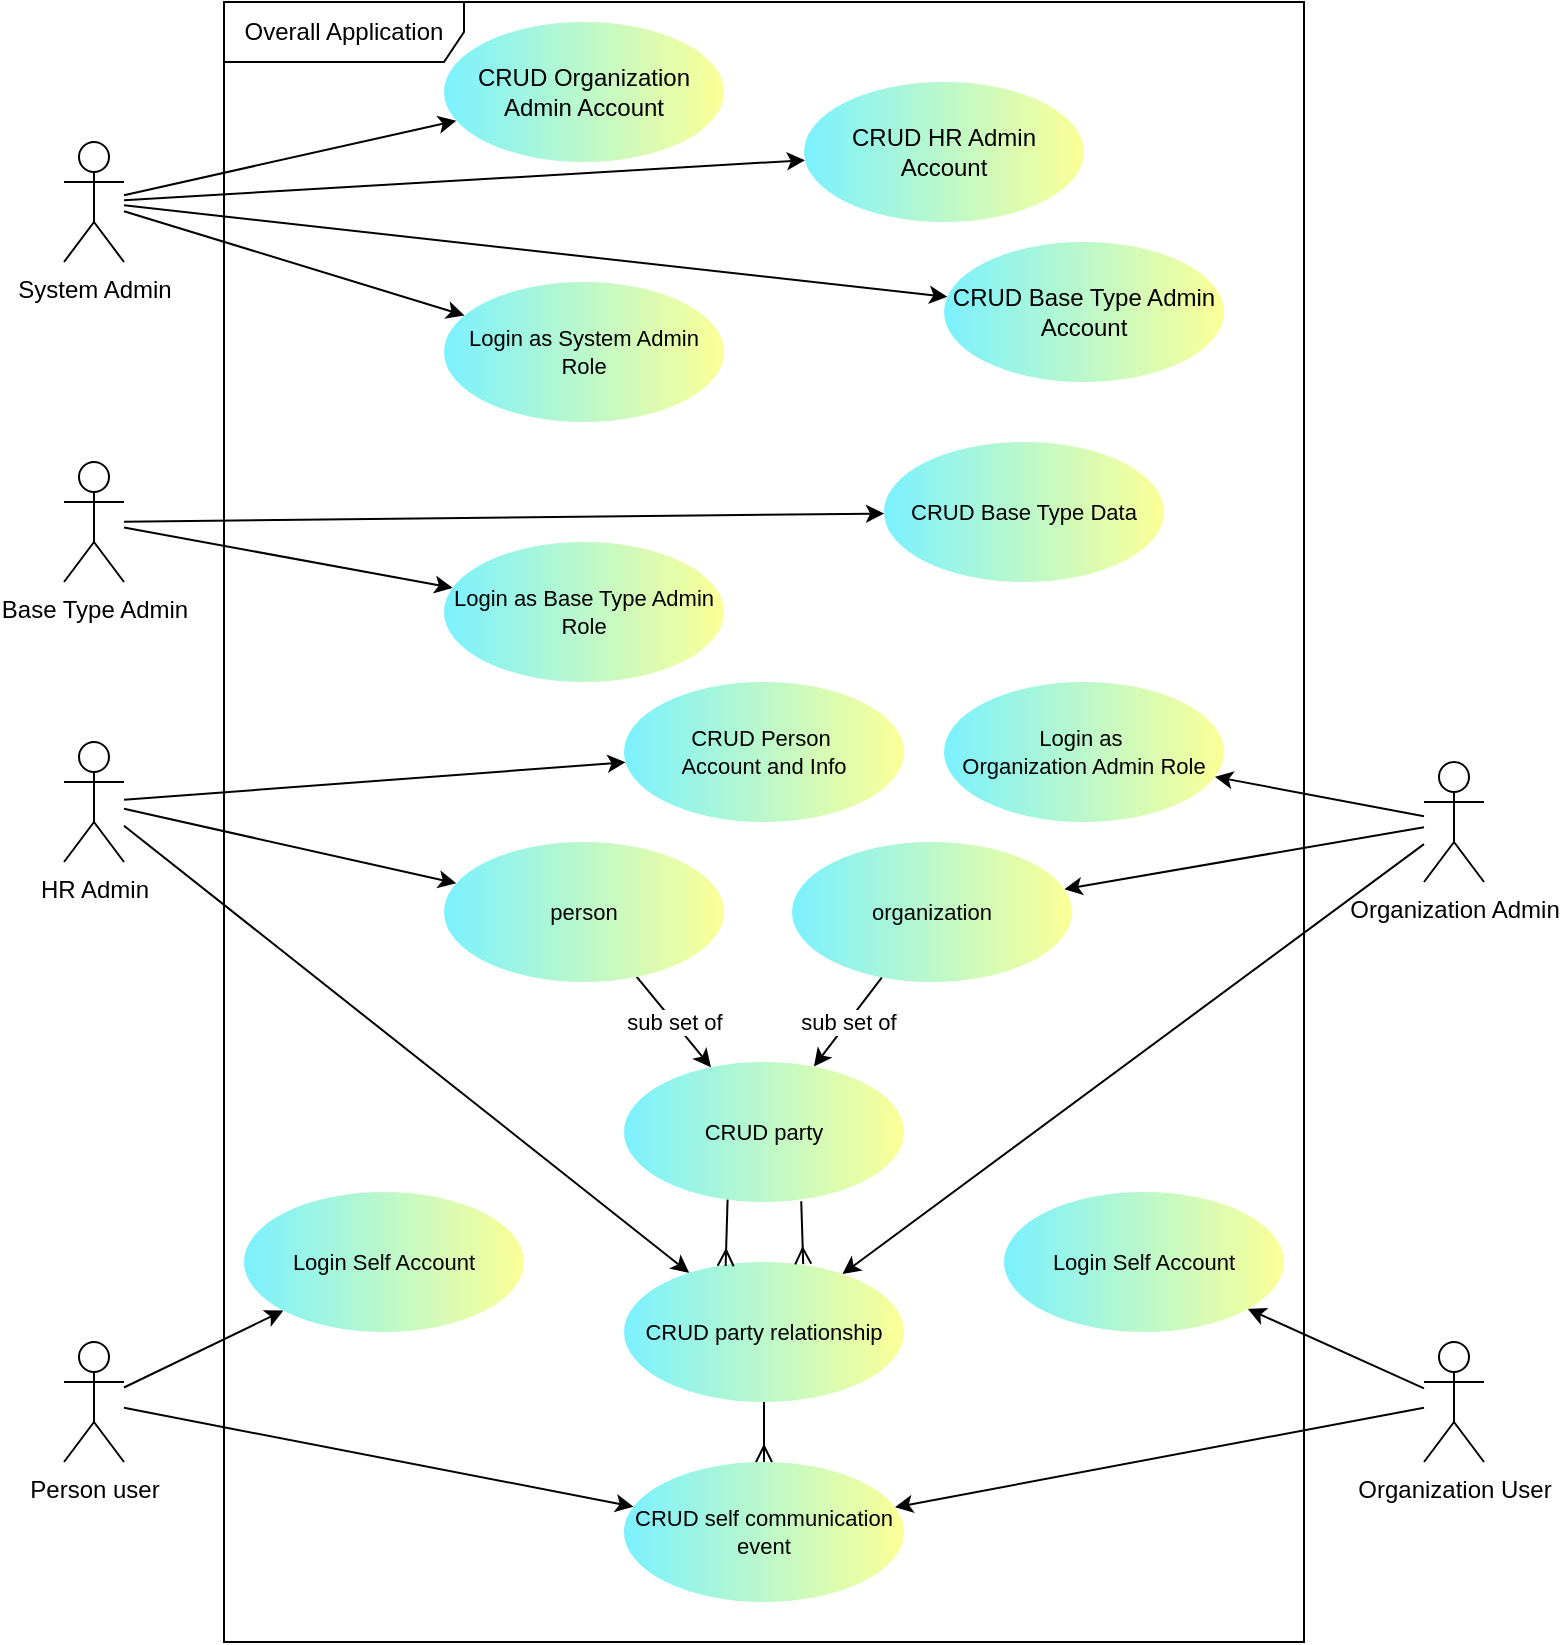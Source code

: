 <mxfile version="28.1.2" pages="2">
  <diagram name="1 overall" id="DF3_1e9tmmYLWRm8exy_">
    <mxGraphModel dx="1042" dy="626" grid="1" gridSize="10" guides="1" tooltips="1" connect="1" arrows="1" fold="1" page="1" pageScale="1" pageWidth="827" pageHeight="1169" math="0" shadow="0">
      <root>
        <mxCell id="0" />
        <mxCell id="1" parent="0" />
        <mxCell id="d8xvdP2riUg8wV2HLTiP-3" value="Overall Application" style="shape=umlFrame;whiteSpace=wrap;html=1;pointerEvents=0;width=120;height=30;labelBackgroundColor=none;" parent="1" vertex="1">
          <mxGeometry x="130" y="20" width="540" height="820" as="geometry" />
        </mxCell>
        <mxCell id="d8xvdP2riUg8wV2HLTiP-12" style="rounded=0;orthogonalLoop=1;jettySize=auto;html=1;labelBackgroundColor=none;fontColor=default;" parent="1" source="d8xvdP2riUg8wV2HLTiP-4" target="d8xvdP2riUg8wV2HLTiP-9" edge="1">
          <mxGeometry relative="1" as="geometry" />
        </mxCell>
        <mxCell id="d8xvdP2riUg8wV2HLTiP-13" style="edgeStyle=none;shape=connector;rounded=0;orthogonalLoop=1;jettySize=auto;html=1;align=center;verticalAlign=middle;fontFamily=Helvetica;fontSize=11;fontColor=default;labelBackgroundColor=none;endArrow=classic;" parent="1" source="d8xvdP2riUg8wV2HLTiP-4" target="d8xvdP2riUg8wV2HLTiP-10" edge="1">
          <mxGeometry relative="1" as="geometry" />
        </mxCell>
        <mxCell id="d8xvdP2riUg8wV2HLTiP-16" style="edgeStyle=none;shape=connector;rounded=0;orthogonalLoop=1;jettySize=auto;html=1;align=center;verticalAlign=middle;fontFamily=Helvetica;fontSize=11;fontColor=default;labelBackgroundColor=none;endArrow=classic;" parent="1" source="d8xvdP2riUg8wV2HLTiP-4" target="d8xvdP2riUg8wV2HLTiP-15" edge="1">
          <mxGeometry relative="1" as="geometry" />
        </mxCell>
        <mxCell id="n1kEqeV-wWVZ8ENbmuxO-5" style="rounded=0;orthogonalLoop=1;jettySize=auto;html=1;" parent="1" source="d8xvdP2riUg8wV2HLTiP-4" target="n1kEqeV-wWVZ8ENbmuxO-4" edge="1">
          <mxGeometry relative="1" as="geometry" />
        </mxCell>
        <mxCell id="d8xvdP2riUg8wV2HLTiP-4" value="System Admin" style="shape=umlActor;verticalLabelPosition=bottom;verticalAlign=top;html=1;labelBackgroundColor=none;" parent="1" vertex="1">
          <mxGeometry x="50" y="90" width="30" height="60" as="geometry" />
        </mxCell>
        <mxCell id="d8xvdP2riUg8wV2HLTiP-19" style="edgeStyle=none;shape=connector;rounded=0;orthogonalLoop=1;jettySize=auto;html=1;align=center;verticalAlign=middle;fontFamily=Helvetica;fontSize=11;fontColor=default;labelBackgroundColor=none;endArrow=classic;" parent="1" source="d8xvdP2riUg8wV2HLTiP-5" target="d8xvdP2riUg8wV2HLTiP-17" edge="1">
          <mxGeometry relative="1" as="geometry" />
        </mxCell>
        <mxCell id="9YG9V2rFRsx-HiHUSZm2-26" style="edgeStyle=none;shape=connector;rounded=0;orthogonalLoop=1;jettySize=auto;html=1;strokeColor=default;align=center;verticalAlign=middle;fontFamily=Helvetica;fontSize=11;fontColor=default;labelBackgroundColor=default;endArrow=classic;" parent="1" source="d8xvdP2riUg8wV2HLTiP-5" target="9YG9V2rFRsx-HiHUSZm2-20" edge="1">
          <mxGeometry relative="1" as="geometry" />
        </mxCell>
        <mxCell id="bd5K3JymiXYeUdqWyUga-2" style="edgeStyle=none;shape=connector;rounded=0;orthogonalLoop=1;jettySize=auto;html=1;strokeColor=default;align=center;verticalAlign=middle;fontFamily=Helvetica;fontSize=11;fontColor=default;labelBackgroundColor=default;endArrow=classic;" parent="1" source="d8xvdP2riUg8wV2HLTiP-5" target="9YG9V2rFRsx-HiHUSZm2-4" edge="1">
          <mxGeometry relative="1" as="geometry" />
        </mxCell>
        <mxCell id="d8xvdP2riUg8wV2HLTiP-5" value="Organization Admin" style="shape=umlActor;verticalLabelPosition=bottom;verticalAlign=top;html=1;labelBackgroundColor=none;" parent="1" vertex="1">
          <mxGeometry x="730" y="400" width="30" height="60" as="geometry" />
        </mxCell>
        <mxCell id="d8xvdP2riUg8wV2HLTiP-21" style="edgeStyle=none;shape=connector;rounded=0;orthogonalLoop=1;jettySize=auto;html=1;align=center;verticalAlign=middle;fontFamily=Helvetica;fontSize=11;fontColor=default;labelBackgroundColor=none;endArrow=classic;" parent="1" source="d8xvdP2riUg8wV2HLTiP-6" target="d8xvdP2riUg8wV2HLTiP-14" edge="1">
          <mxGeometry relative="1" as="geometry" />
        </mxCell>
        <mxCell id="d8xvdP2riUg8wV2HLTiP-22" style="edgeStyle=none;shape=connector;rounded=0;orthogonalLoop=1;jettySize=auto;html=1;align=center;verticalAlign=middle;fontFamily=Helvetica;fontSize=11;fontColor=default;labelBackgroundColor=none;endArrow=classic;" parent="1" source="d8xvdP2riUg8wV2HLTiP-6" target="9YG9V2rFRsx-HiHUSZm2-19" edge="1">
          <mxGeometry relative="1" as="geometry">
            <mxPoint x="192.036" y="436.621" as="targetPoint" />
          </mxGeometry>
        </mxCell>
        <mxCell id="bd5K3JymiXYeUdqWyUga-1" style="rounded=0;orthogonalLoop=1;jettySize=auto;html=1;" parent="1" source="d8xvdP2riUg8wV2HLTiP-6" target="9YG9V2rFRsx-HiHUSZm2-4" edge="1">
          <mxGeometry relative="1" as="geometry" />
        </mxCell>
        <mxCell id="d8xvdP2riUg8wV2HLTiP-6" value="HR Admin" style="shape=umlActor;verticalLabelPosition=bottom;verticalAlign=top;html=1;labelBackgroundColor=none;" parent="1" vertex="1">
          <mxGeometry x="50" y="390" width="30" height="60" as="geometry" />
        </mxCell>
        <mxCell id="VJzT8ahPr1nSc4IZLgQD-3" style="rounded=0;orthogonalLoop=1;jettySize=auto;html=1;" parent="1" source="d8xvdP2riUg8wV2HLTiP-7" target="VJzT8ahPr1nSc4IZLgQD-2" edge="1">
          <mxGeometry relative="1" as="geometry" />
        </mxCell>
        <mxCell id="9YG9V2rFRsx-HiHUSZm2-11" style="edgeStyle=none;shape=connector;rounded=0;orthogonalLoop=1;jettySize=auto;html=1;strokeColor=default;align=center;verticalAlign=middle;fontFamily=Helvetica;fontSize=11;fontColor=default;labelBackgroundColor=default;endArrow=classic;" parent="1" source="d8xvdP2riUg8wV2HLTiP-7" target="9YG9V2rFRsx-HiHUSZm2-9" edge="1">
          <mxGeometry relative="1" as="geometry" />
        </mxCell>
        <mxCell id="d8xvdP2riUg8wV2HLTiP-7" value="Person user" style="shape=umlActor;verticalLabelPosition=bottom;verticalAlign=top;html=1;labelBackgroundColor=none;" parent="1" vertex="1">
          <mxGeometry x="50" y="690" width="30" height="60" as="geometry" />
        </mxCell>
        <mxCell id="VJzT8ahPr1nSc4IZLgQD-4" style="rounded=0;orthogonalLoop=1;jettySize=auto;html=1;" parent="1" source="d8xvdP2riUg8wV2HLTiP-8" target="VJzT8ahPr1nSc4IZLgQD-1" edge="1">
          <mxGeometry relative="1" as="geometry" />
        </mxCell>
        <mxCell id="9YG9V2rFRsx-HiHUSZm2-12" style="edgeStyle=none;shape=connector;rounded=0;orthogonalLoop=1;jettySize=auto;html=1;strokeColor=default;align=center;verticalAlign=middle;fontFamily=Helvetica;fontSize=11;fontColor=default;labelBackgroundColor=default;endArrow=classic;" parent="1" source="d8xvdP2riUg8wV2HLTiP-8" target="9YG9V2rFRsx-HiHUSZm2-9" edge="1">
          <mxGeometry relative="1" as="geometry">
            <mxPoint x="573.451" y="679.781" as="targetPoint" />
          </mxGeometry>
        </mxCell>
        <mxCell id="d8xvdP2riUg8wV2HLTiP-8" value="Organization User" style="shape=umlActor;verticalLabelPosition=bottom;verticalAlign=top;html=1;labelBackgroundColor=none;" parent="1" vertex="1">
          <mxGeometry x="730" y="690" width="30" height="60" as="geometry" />
        </mxCell>
        <mxCell id="d8xvdP2riUg8wV2HLTiP-9" value="CRUD Organization Admin Account" style="ellipse;whiteSpace=wrap;html=1;gradientDirection=east;labelBackgroundColor=none;gradientColor=#FCFF96;fillColor=#7BF1FF;strokeColor=none;" parent="1" vertex="1">
          <mxGeometry x="240" y="30" width="140" height="70" as="geometry" />
        </mxCell>
        <mxCell id="d8xvdP2riUg8wV2HLTiP-10" value="CRUD HR Admin Account" style="ellipse;whiteSpace=wrap;html=1;gradientDirection=east;labelBackgroundColor=none;gradientColor=#FCFF96;fillColor=#7BF1FF;strokeColor=none;" parent="1" vertex="1">
          <mxGeometry x="420" y="60" width="140" height="70" as="geometry" />
        </mxCell>
        <mxCell id="d8xvdP2riUg8wV2HLTiP-14" value="&lt;span&gt;CRUD &lt;/span&gt;&lt;span&gt;Person&amp;nbsp;&lt;/span&gt;&lt;div&gt;&lt;span style=&quot;color: light-dark(rgb(0, 0, 0), rgb(255, 255, 255));&quot;&gt;Account &lt;/span&gt;&lt;span style=&quot;color: light-dark(rgb(0, 0, 0), rgb(255, 255, 255));&quot;&gt;and I&lt;/span&gt;&lt;span style=&quot;color: light-dark(rgb(0, 0, 0), rgb(255, 255, 255));&quot;&gt;nfo&lt;/span&gt;&lt;/div&gt;" style="ellipse;whiteSpace=wrap;html=1;fontFamily=Helvetica;fontSize=11;labelBackgroundColor=none;gradientDirection=east;gradientColor=#FCFF96;fillColor=#7BF1FF;strokeColor=none;" parent="1" vertex="1">
          <mxGeometry x="330" y="360" width="140" height="70" as="geometry" />
        </mxCell>
        <mxCell id="d8xvdP2riUg8wV2HLTiP-15" value="Login as System Admin Role" style="ellipse;whiteSpace=wrap;html=1;fontFamily=Helvetica;fontSize=11;labelBackgroundColor=none;gradientDirection=east;gradientColor=#FCFF96;fillColor=#7BF1FF;strokeColor=none;" parent="1" vertex="1">
          <mxGeometry x="240" y="160" width="140" height="70" as="geometry" />
        </mxCell>
        <mxCell id="d8xvdP2riUg8wV2HLTiP-17" value="Login as&amp;nbsp;&lt;div&gt;Organization Admin Role&lt;/div&gt;" style="ellipse;whiteSpace=wrap;html=1;fontFamily=Helvetica;fontSize=11;labelBackgroundColor=none;gradientDirection=east;gradientColor=#FCFF96;fillColor=#7BF1FF;strokeColor=none;" parent="1" vertex="1">
          <mxGeometry x="490" y="360" width="140" height="70" as="geometry" />
        </mxCell>
        <mxCell id="n1kEqeV-wWVZ8ENbmuxO-4" value="CRUD Base Type Admin Account" style="ellipse;whiteSpace=wrap;html=1;gradientDirection=east;labelBackgroundColor=none;gradientColor=#FCFF96;fillColor=#7BF1FF;strokeColor=none;" parent="1" vertex="1">
          <mxGeometry x="490" y="140" width="140" height="70" as="geometry" />
        </mxCell>
        <mxCell id="n1kEqeV-wWVZ8ENbmuxO-12" style="edgeStyle=none;shape=connector;rounded=0;orthogonalLoop=1;jettySize=auto;html=1;align=center;verticalAlign=middle;fontFamily=Helvetica;fontSize=11;fontColor=default;labelBackgroundColor=none;endArrow=classic;" parent="1" source="n1kEqeV-wWVZ8ENbmuxO-14" target="n1kEqeV-wWVZ8ENbmuxO-15" edge="1">
          <mxGeometry relative="1" as="geometry" />
        </mxCell>
        <mxCell id="n1kEqeV-wWVZ8ENbmuxO-13" style="edgeStyle=none;shape=connector;rounded=0;orthogonalLoop=1;jettySize=auto;html=1;align=center;verticalAlign=middle;fontFamily=Helvetica;fontSize=11;fontColor=default;labelBackgroundColor=none;endArrow=classic;" parent="1" source="n1kEqeV-wWVZ8ENbmuxO-14" target="n1kEqeV-wWVZ8ENbmuxO-16" edge="1">
          <mxGeometry relative="1" as="geometry" />
        </mxCell>
        <mxCell id="n1kEqeV-wWVZ8ENbmuxO-14" value="Base Type Admin" style="shape=umlActor;verticalLabelPosition=bottom;verticalAlign=top;html=1;labelBackgroundColor=none;" parent="1" vertex="1">
          <mxGeometry x="50" y="250" width="30" height="60" as="geometry" />
        </mxCell>
        <mxCell id="n1kEqeV-wWVZ8ENbmuxO-15" value="&lt;span&gt;CRUD &lt;/span&gt;&lt;span&gt;Base Type&amp;nbsp;&lt;/span&gt;&lt;span style=&quot;background-color: transparent; color: light-dark(rgb(0, 0, 0), rgb(255, 255, 255));&quot;&gt;Data&lt;/span&gt;" style="ellipse;whiteSpace=wrap;html=1;fontFamily=Helvetica;fontSize=11;labelBackgroundColor=none;gradientDirection=east;gradientColor=#FCFF96;fillColor=#7BF1FF;strokeColor=none;" parent="1" vertex="1">
          <mxGeometry x="460" y="240" width="140" height="70" as="geometry" />
        </mxCell>
        <mxCell id="n1kEqeV-wWVZ8ENbmuxO-16" value="Login as Base Type Admin Role" style="ellipse;whiteSpace=wrap;html=1;fontFamily=Helvetica;fontSize=11;labelBackgroundColor=none;gradientDirection=east;gradientColor=#FCFF96;fillColor=#7BF1FF;strokeColor=none;" parent="1" vertex="1">
          <mxGeometry x="240" y="290" width="140" height="70" as="geometry" />
        </mxCell>
        <mxCell id="VJzT8ahPr1nSc4IZLgQD-1" value="Login Self Account" style="ellipse;whiteSpace=wrap;html=1;fontFamily=Helvetica;fontSize=11;labelBackgroundColor=none;gradientDirection=east;gradientColor=#FCFF96;fillColor=#7BF1FF;strokeColor=none;" parent="1" vertex="1">
          <mxGeometry x="520" y="615" width="140" height="70" as="geometry" />
        </mxCell>
        <mxCell id="VJzT8ahPr1nSc4IZLgQD-2" value="Login Self Account" style="ellipse;whiteSpace=wrap;html=1;fontFamily=Helvetica;fontSize=11;labelBackgroundColor=none;gradientDirection=east;gradientColor=#FCFF96;fillColor=#7BF1FF;strokeColor=none;" parent="1" vertex="1">
          <mxGeometry x="140" y="615" width="140" height="70" as="geometry" />
        </mxCell>
        <mxCell id="9YG9V2rFRsx-HiHUSZm2-4" value="CRUD party relationship" style="ellipse;whiteSpace=wrap;html=1;fontFamily=Helvetica;fontSize=11;labelBackgroundColor=none;gradientDirection=east;gradientColor=#FCFF96;fillColor=#7BF1FF;strokeColor=none;" parent="1" vertex="1">
          <mxGeometry x="330" y="650" width="140" height="70" as="geometry" />
        </mxCell>
        <mxCell id="9YG9V2rFRsx-HiHUSZm2-9" value="CRUD self communication event" style="ellipse;whiteSpace=wrap;html=1;fontFamily=Helvetica;fontSize=11;labelBackgroundColor=none;gradientDirection=east;gradientColor=#FCFF96;fillColor=#7BF1FF;strokeColor=none;" parent="1" vertex="1">
          <mxGeometry x="330" y="750" width="140" height="70" as="geometry" />
        </mxCell>
        <mxCell id="9YG9V2rFRsx-HiHUSZm2-28" style="edgeStyle=none;shape=connector;rounded=0;orthogonalLoop=1;jettySize=auto;html=1;strokeColor=default;align=center;verticalAlign=middle;fontFamily=Helvetica;fontSize=11;fontColor=default;labelBackgroundColor=default;endArrow=ERmany;exitX=0.37;exitY=0.98;exitDx=0;exitDy=0;exitPerimeter=0;entryX=0.363;entryY=0.029;entryDx=0;entryDy=0;entryPerimeter=0;endFill=0;" parent="1" source="9YG9V2rFRsx-HiHUSZm2-18" target="9YG9V2rFRsx-HiHUSZm2-4" edge="1">
          <mxGeometry relative="1" as="geometry" />
        </mxCell>
        <mxCell id="9YG9V2rFRsx-HiHUSZm2-18" value="CRUD party" style="ellipse;whiteSpace=wrap;html=1;fontFamily=Helvetica;fontSize=11;labelBackgroundColor=none;gradientDirection=east;gradientColor=#FCFF96;fillColor=#7BF1FF;strokeColor=none;" parent="1" vertex="1">
          <mxGeometry x="330" y="550" width="140" height="70" as="geometry" />
        </mxCell>
        <mxCell id="9YG9V2rFRsx-HiHUSZm2-27" value="sub set of" style="edgeStyle=none;shape=connector;rounded=0;orthogonalLoop=1;jettySize=auto;html=1;strokeColor=default;align=center;verticalAlign=middle;fontFamily=Helvetica;fontSize=11;fontColor=default;labelBackgroundColor=default;endArrow=classic;" parent="1" source="9YG9V2rFRsx-HiHUSZm2-19" target="9YG9V2rFRsx-HiHUSZm2-18" edge="1">
          <mxGeometry relative="1" as="geometry" />
        </mxCell>
        <mxCell id="9YG9V2rFRsx-HiHUSZm2-19" value="person" style="ellipse;whiteSpace=wrap;html=1;fontFamily=Helvetica;fontSize=11;labelBackgroundColor=none;gradientDirection=east;gradientColor=#FCFF96;fillColor=#7BF1FF;strokeColor=none;" parent="1" vertex="1">
          <mxGeometry x="240" y="440" width="140" height="70" as="geometry" />
        </mxCell>
        <mxCell id="9YG9V2rFRsx-HiHUSZm2-24" value="sub set of" style="edgeStyle=none;shape=connector;rounded=0;orthogonalLoop=1;jettySize=auto;html=1;strokeColor=default;align=center;verticalAlign=middle;fontFamily=Helvetica;fontSize=11;fontColor=default;labelBackgroundColor=default;endArrow=classic;endFill=1;" parent="1" source="9YG9V2rFRsx-HiHUSZm2-20" target="9YG9V2rFRsx-HiHUSZm2-18" edge="1">
          <mxGeometry relative="1" as="geometry" />
        </mxCell>
        <mxCell id="9YG9V2rFRsx-HiHUSZm2-20" value="organization" style="ellipse;whiteSpace=wrap;html=1;fontFamily=Helvetica;fontSize=11;labelBackgroundColor=none;gradientDirection=east;gradientColor=#FCFF96;fillColor=#7BF1FF;strokeColor=none;" parent="1" vertex="1">
          <mxGeometry x="414" y="440" width="140" height="70" as="geometry" />
        </mxCell>
        <mxCell id="9YG9V2rFRsx-HiHUSZm2-29" style="edgeStyle=none;shape=connector;rounded=0;orthogonalLoop=1;jettySize=auto;html=1;strokeColor=default;align=center;verticalAlign=middle;fontFamily=Helvetica;fontSize=11;fontColor=default;labelBackgroundColor=default;endArrow=ERmany;exitX=0.633;exitY=0.994;exitDx=0;exitDy=0;exitPerimeter=0;entryX=0.64;entryY=0.015;entryDx=0;entryDy=0;entryPerimeter=0;endFill=0;" parent="1" source="9YG9V2rFRsx-HiHUSZm2-18" target="9YG9V2rFRsx-HiHUSZm2-4" edge="1">
          <mxGeometry relative="1" as="geometry">
            <mxPoint x="392" y="629" as="sourcePoint" />
            <mxPoint x="391" y="662" as="targetPoint" />
          </mxGeometry>
        </mxCell>
        <mxCell id="9YG9V2rFRsx-HiHUSZm2-30" style="edgeStyle=none;shape=connector;rounded=0;orthogonalLoop=1;jettySize=auto;html=1;strokeColor=default;align=center;verticalAlign=middle;fontFamily=Helvetica;fontSize=11;fontColor=default;labelBackgroundColor=default;endArrow=ERmany;endFill=0;" parent="1" source="9YG9V2rFRsx-HiHUSZm2-4" target="9YG9V2rFRsx-HiHUSZm2-9" edge="1">
          <mxGeometry relative="1" as="geometry">
            <mxPoint x="381" y="710" as="sourcePoint" />
            <mxPoint x="380" y="743" as="targetPoint" />
          </mxGeometry>
        </mxCell>
      </root>
    </mxGraphModel>
  </diagram>
  <diagram name="2 overall" id="3KGvMldC1h6SfE6cG4vQ">
    <mxGraphModel dx="1042" dy="626" grid="1" gridSize="10" guides="1" tooltips="1" connect="1" arrows="1" fold="1" page="1" pageScale="1" pageWidth="827" pageHeight="1169" math="0" shadow="0">
      <root>
        <mxCell id="UvPi982t0qL6iFxD55Zv-0" />
        <mxCell id="UvPi982t0qL6iFxD55Zv-1" parent="UvPi982t0qL6iFxD55Zv-0" />
        <mxCell id="UvPi982t0qL6iFxD55Zv-2" value="Overall Application" style="shape=umlFrame;whiteSpace=wrap;html=1;pointerEvents=0;width=120;height=30;labelBackgroundColor=none;" vertex="1" parent="UvPi982t0qL6iFxD55Zv-1">
          <mxGeometry x="130" y="20" width="540" height="910" as="geometry" />
        </mxCell>
        <mxCell id="UvPi982t0qL6iFxD55Zv-3" style="rounded=0;orthogonalLoop=1;jettySize=auto;html=1;labelBackgroundColor=none;fontColor=default;" edge="1" parent="UvPi982t0qL6iFxD55Zv-1" source="UvPi982t0qL6iFxD55Zv-7" target="UvPi982t0qL6iFxD55Zv-22">
          <mxGeometry relative="1" as="geometry" />
        </mxCell>
        <mxCell id="UvPi982t0qL6iFxD55Zv-4" style="edgeStyle=none;shape=connector;rounded=0;orthogonalLoop=1;jettySize=auto;html=1;align=center;verticalAlign=middle;fontFamily=Helvetica;fontSize=11;fontColor=default;labelBackgroundColor=none;endArrow=classic;" edge="1" parent="UvPi982t0qL6iFxD55Zv-1" source="UvPi982t0qL6iFxD55Zv-7" target="UvPi982t0qL6iFxD55Zv-23">
          <mxGeometry relative="1" as="geometry" />
        </mxCell>
        <mxCell id="UvPi982t0qL6iFxD55Zv-5" style="edgeStyle=none;shape=connector;rounded=0;orthogonalLoop=1;jettySize=auto;html=1;align=center;verticalAlign=middle;fontFamily=Helvetica;fontSize=11;fontColor=default;labelBackgroundColor=none;endArrow=classic;" edge="1" parent="UvPi982t0qL6iFxD55Zv-1" source="UvPi982t0qL6iFxD55Zv-7" target="UvPi982t0qL6iFxD55Zv-25">
          <mxGeometry relative="1" as="geometry" />
        </mxCell>
        <mxCell id="UvPi982t0qL6iFxD55Zv-6" style="rounded=0;orthogonalLoop=1;jettySize=auto;html=1;" edge="1" parent="UvPi982t0qL6iFxD55Zv-1" source="UvPi982t0qL6iFxD55Zv-7" target="UvPi982t0qL6iFxD55Zv-27">
          <mxGeometry relative="1" as="geometry" />
        </mxCell>
        <mxCell id="UvPi982t0qL6iFxD55Zv-7" value="System Admin" style="shape=umlActor;verticalLabelPosition=bottom;verticalAlign=top;html=1;labelBackgroundColor=none;" vertex="1" parent="UvPi982t0qL6iFxD55Zv-1">
          <mxGeometry x="50" y="90" width="30" height="60" as="geometry" />
        </mxCell>
        <mxCell id="UvPi982t0qL6iFxD55Zv-8" style="edgeStyle=none;shape=connector;rounded=0;orthogonalLoop=1;jettySize=auto;html=1;align=center;verticalAlign=middle;fontFamily=Helvetica;fontSize=11;fontColor=default;labelBackgroundColor=none;endArrow=classic;" edge="1" parent="UvPi982t0qL6iFxD55Zv-1" source="UvPi982t0qL6iFxD55Zv-10" target="UvPi982t0qL6iFxD55Zv-26">
          <mxGeometry relative="1" as="geometry" />
        </mxCell>
        <mxCell id="UvPi982t0qL6iFxD55Zv-9" style="edgeStyle=none;shape=connector;rounded=0;orthogonalLoop=1;jettySize=auto;html=1;strokeColor=default;align=center;verticalAlign=middle;fontFamily=Helvetica;fontSize=11;fontColor=default;labelBackgroundColor=default;endArrow=classic;" edge="1" parent="UvPi982t0qL6iFxD55Zv-1" source="UvPi982t0qL6iFxD55Zv-10" target="UvPi982t0qL6iFxD55Zv-43">
          <mxGeometry relative="1" as="geometry" />
        </mxCell>
        <mxCell id="UvPi982t0qL6iFxD55Zv-10" value="Organization Admin" style="shape=umlActor;verticalLabelPosition=bottom;verticalAlign=top;html=1;labelBackgroundColor=none;" vertex="1" parent="UvPi982t0qL6iFxD55Zv-1">
          <mxGeometry x="730" y="400" width="30" height="60" as="geometry" />
        </mxCell>
        <mxCell id="UvPi982t0qL6iFxD55Zv-11" style="edgeStyle=none;shape=connector;rounded=0;orthogonalLoop=1;jettySize=auto;html=1;align=center;verticalAlign=middle;fontFamily=Helvetica;fontSize=11;fontColor=default;labelBackgroundColor=none;endArrow=classic;" edge="1" parent="UvPi982t0qL6iFxD55Zv-1" source="UvPi982t0qL6iFxD55Zv-13" target="UvPi982t0qL6iFxD55Zv-24">
          <mxGeometry relative="1" as="geometry" />
        </mxCell>
        <mxCell id="UvPi982t0qL6iFxD55Zv-12" style="edgeStyle=none;shape=connector;rounded=0;orthogonalLoop=1;jettySize=auto;html=1;align=center;verticalAlign=middle;fontFamily=Helvetica;fontSize=11;fontColor=default;labelBackgroundColor=none;endArrow=classic;" edge="1" parent="UvPi982t0qL6iFxD55Zv-1" source="UvPi982t0qL6iFxD55Zv-13" target="UvPi982t0qL6iFxD55Zv-41">
          <mxGeometry relative="1" as="geometry">
            <mxPoint x="192.036" y="436.621" as="targetPoint" />
          </mxGeometry>
        </mxCell>
        <mxCell id="UvPi982t0qL6iFxD55Zv-13" value="HR Admin" style="shape=umlActor;verticalLabelPosition=bottom;verticalAlign=top;html=1;labelBackgroundColor=none;" vertex="1" parent="UvPi982t0qL6iFxD55Zv-1">
          <mxGeometry x="50" y="390" width="30" height="60" as="geometry" />
        </mxCell>
        <mxCell id="UvPi982t0qL6iFxD55Zv-14" style="rounded=0;orthogonalLoop=1;jettySize=auto;html=1;" edge="1" parent="UvPi982t0qL6iFxD55Zv-1" source="UvPi982t0qL6iFxD55Zv-17" target="UvPi982t0qL6iFxD55Zv-34">
          <mxGeometry relative="1" as="geometry" />
        </mxCell>
        <mxCell id="UvPi982t0qL6iFxD55Zv-15" style="edgeStyle=none;shape=connector;rounded=0;orthogonalLoop=1;jettySize=auto;html=1;strokeColor=default;align=center;verticalAlign=middle;fontFamily=Helvetica;fontSize=11;fontColor=default;labelBackgroundColor=default;endArrow=classic;" edge="1" parent="UvPi982t0qL6iFxD55Zv-1" source="UvPi982t0qL6iFxD55Zv-17" target="UvPi982t0qL6iFxD55Zv-36">
          <mxGeometry relative="1" as="geometry" />
        </mxCell>
        <mxCell id="UvPi982t0qL6iFxD55Zv-16" style="edgeStyle=none;shape=connector;rounded=0;orthogonalLoop=1;jettySize=auto;html=1;strokeColor=default;align=center;verticalAlign=middle;fontFamily=Helvetica;fontSize=11;fontColor=default;labelBackgroundColor=default;endArrow=classic;" edge="1" parent="UvPi982t0qL6iFxD55Zv-1" source="UvPi982t0qL6iFxD55Zv-17" target="UvPi982t0qL6iFxD55Zv-37">
          <mxGeometry relative="1" as="geometry" />
        </mxCell>
        <mxCell id="UvPi982t0qL6iFxD55Zv-17" value="Person user" style="shape=umlActor;verticalLabelPosition=bottom;verticalAlign=top;html=1;labelBackgroundColor=none;" vertex="1" parent="UvPi982t0qL6iFxD55Zv-1">
          <mxGeometry x="50" y="690" width="30" height="60" as="geometry" />
        </mxCell>
        <mxCell id="UvPi982t0qL6iFxD55Zv-18" style="rounded=0;orthogonalLoop=1;jettySize=auto;html=1;" edge="1" parent="UvPi982t0qL6iFxD55Zv-1" source="UvPi982t0qL6iFxD55Zv-21" target="UvPi982t0qL6iFxD55Zv-33">
          <mxGeometry relative="1" as="geometry" />
        </mxCell>
        <mxCell id="UvPi982t0qL6iFxD55Zv-19" style="edgeStyle=none;shape=connector;rounded=0;orthogonalLoop=1;jettySize=auto;html=1;strokeColor=default;align=center;verticalAlign=middle;fontFamily=Helvetica;fontSize=11;fontColor=default;labelBackgroundColor=default;endArrow=classic;" edge="1" parent="UvPi982t0qL6iFxD55Zv-1" source="UvPi982t0qL6iFxD55Zv-21" target="UvPi982t0qL6iFxD55Zv-36">
          <mxGeometry relative="1" as="geometry">
            <mxPoint x="573.451" y="679.781" as="targetPoint" />
          </mxGeometry>
        </mxCell>
        <mxCell id="UvPi982t0qL6iFxD55Zv-20" style="edgeStyle=none;shape=connector;rounded=0;orthogonalLoop=1;jettySize=auto;html=1;strokeColor=default;align=center;verticalAlign=middle;fontFamily=Helvetica;fontSize=11;fontColor=default;labelBackgroundColor=default;endArrow=classic;" edge="1" parent="UvPi982t0qL6iFxD55Zv-1" source="UvPi982t0qL6iFxD55Zv-21" target="UvPi982t0qL6iFxD55Zv-37">
          <mxGeometry relative="1" as="geometry" />
        </mxCell>
        <mxCell id="UvPi982t0qL6iFxD55Zv-21" value="Organization User" style="shape=umlActor;verticalLabelPosition=bottom;verticalAlign=top;html=1;labelBackgroundColor=none;" vertex="1" parent="UvPi982t0qL6iFxD55Zv-1">
          <mxGeometry x="730" y="690" width="30" height="60" as="geometry" />
        </mxCell>
        <mxCell id="UvPi982t0qL6iFxD55Zv-22" value="CRUD Organization Admin Account" style="ellipse;whiteSpace=wrap;html=1;gradientDirection=east;labelBackgroundColor=none;gradientColor=#FCFF96;fillColor=#7BF1FF;strokeColor=none;" vertex="1" parent="UvPi982t0qL6iFxD55Zv-1">
          <mxGeometry x="240" y="30" width="140" height="70" as="geometry" />
        </mxCell>
        <mxCell id="UvPi982t0qL6iFxD55Zv-23" value="CRUD HR Admin Account" style="ellipse;whiteSpace=wrap;html=1;gradientDirection=east;labelBackgroundColor=none;gradientColor=#FCFF96;fillColor=#7BF1FF;strokeColor=none;" vertex="1" parent="UvPi982t0qL6iFxD55Zv-1">
          <mxGeometry x="420" y="60" width="140" height="70" as="geometry" />
        </mxCell>
        <mxCell id="UvPi982t0qL6iFxD55Zv-24" value="&lt;span&gt;CRUD &lt;/span&gt;&lt;span&gt;Person&amp;nbsp;&lt;/span&gt;&lt;div&gt;&lt;span style=&quot;color: light-dark(rgb(0, 0, 0), rgb(255, 255, 255));&quot;&gt;Account &lt;/span&gt;&lt;span style=&quot;color: light-dark(rgb(0, 0, 0), rgb(255, 255, 255));&quot;&gt;and I&lt;/span&gt;&lt;span style=&quot;color: light-dark(rgb(0, 0, 0), rgb(255, 255, 255));&quot;&gt;nfo&lt;/span&gt;&lt;/div&gt;" style="ellipse;whiteSpace=wrap;html=1;fontFamily=Helvetica;fontSize=11;labelBackgroundColor=none;gradientDirection=east;gradientColor=#FCFF96;fillColor=#7BF1FF;strokeColor=none;" vertex="1" parent="UvPi982t0qL6iFxD55Zv-1">
          <mxGeometry x="330" y="360" width="140" height="70" as="geometry" />
        </mxCell>
        <mxCell id="UvPi982t0qL6iFxD55Zv-25" value="Login as System Admin Role" style="ellipse;whiteSpace=wrap;html=1;fontFamily=Helvetica;fontSize=11;labelBackgroundColor=none;gradientDirection=east;gradientColor=#FCFF96;fillColor=#7BF1FF;strokeColor=none;" vertex="1" parent="UvPi982t0qL6iFxD55Zv-1">
          <mxGeometry x="240" y="160" width="140" height="70" as="geometry" />
        </mxCell>
        <mxCell id="UvPi982t0qL6iFxD55Zv-26" value="Login as&amp;nbsp;&lt;div&gt;Organization Admin Role&lt;/div&gt;" style="ellipse;whiteSpace=wrap;html=1;fontFamily=Helvetica;fontSize=11;labelBackgroundColor=none;gradientDirection=east;gradientColor=#FCFF96;fillColor=#7BF1FF;strokeColor=none;" vertex="1" parent="UvPi982t0qL6iFxD55Zv-1">
          <mxGeometry x="490" y="360" width="140" height="70" as="geometry" />
        </mxCell>
        <mxCell id="UvPi982t0qL6iFxD55Zv-27" value="CRUD Base Type Admin Account" style="ellipse;whiteSpace=wrap;html=1;gradientDirection=east;labelBackgroundColor=none;gradientColor=#FCFF96;fillColor=#7BF1FF;strokeColor=none;" vertex="1" parent="UvPi982t0qL6iFxD55Zv-1">
          <mxGeometry x="490" y="140" width="140" height="70" as="geometry" />
        </mxCell>
        <mxCell id="UvPi982t0qL6iFxD55Zv-28" style="edgeStyle=none;shape=connector;rounded=0;orthogonalLoop=1;jettySize=auto;html=1;align=center;verticalAlign=middle;fontFamily=Helvetica;fontSize=11;fontColor=default;labelBackgroundColor=none;endArrow=classic;" edge="1" parent="UvPi982t0qL6iFxD55Zv-1" source="UvPi982t0qL6iFxD55Zv-30" target="UvPi982t0qL6iFxD55Zv-31">
          <mxGeometry relative="1" as="geometry" />
        </mxCell>
        <mxCell id="UvPi982t0qL6iFxD55Zv-29" style="edgeStyle=none;shape=connector;rounded=0;orthogonalLoop=1;jettySize=auto;html=1;align=center;verticalAlign=middle;fontFamily=Helvetica;fontSize=11;fontColor=default;labelBackgroundColor=none;endArrow=classic;" edge="1" parent="UvPi982t0qL6iFxD55Zv-1" source="UvPi982t0qL6iFxD55Zv-30" target="UvPi982t0qL6iFxD55Zv-32">
          <mxGeometry relative="1" as="geometry" />
        </mxCell>
        <mxCell id="UvPi982t0qL6iFxD55Zv-30" value="Base Type Admin" style="shape=umlActor;verticalLabelPosition=bottom;verticalAlign=top;html=1;labelBackgroundColor=none;" vertex="1" parent="UvPi982t0qL6iFxD55Zv-1">
          <mxGeometry x="50" y="250" width="30" height="60" as="geometry" />
        </mxCell>
        <mxCell id="UvPi982t0qL6iFxD55Zv-31" value="&lt;span&gt;CRUD &lt;/span&gt;&lt;span&gt;Base Type&amp;nbsp;&lt;/span&gt;&lt;span style=&quot;background-color: transparent; color: light-dark(rgb(0, 0, 0), rgb(255, 255, 255));&quot;&gt;Data&lt;/span&gt;" style="ellipse;whiteSpace=wrap;html=1;fontFamily=Helvetica;fontSize=11;labelBackgroundColor=none;gradientDirection=east;gradientColor=#FCFF96;fillColor=#7BF1FF;strokeColor=none;" vertex="1" parent="UvPi982t0qL6iFxD55Zv-1">
          <mxGeometry x="460" y="240" width="140" height="70" as="geometry" />
        </mxCell>
        <mxCell id="UvPi982t0qL6iFxD55Zv-32" value="Login as Base Type Admin Role" style="ellipse;whiteSpace=wrap;html=1;fontFamily=Helvetica;fontSize=11;labelBackgroundColor=none;gradientDirection=east;gradientColor=#FCFF96;fillColor=#7BF1FF;strokeColor=none;" vertex="1" parent="UvPi982t0qL6iFxD55Zv-1">
          <mxGeometry x="240" y="290" width="140" height="70" as="geometry" />
        </mxCell>
        <mxCell id="UvPi982t0qL6iFxD55Zv-33" value="Login Self Account" style="ellipse;whiteSpace=wrap;html=1;fontFamily=Helvetica;fontSize=11;labelBackgroundColor=none;gradientDirection=east;gradientColor=#FCFF96;fillColor=#7BF1FF;strokeColor=none;" vertex="1" parent="UvPi982t0qL6iFxD55Zv-1">
          <mxGeometry x="520" y="615" width="140" height="70" as="geometry" />
        </mxCell>
        <mxCell id="UvPi982t0qL6iFxD55Zv-34" value="Login Self Account" style="ellipse;whiteSpace=wrap;html=1;fontFamily=Helvetica;fontSize=11;labelBackgroundColor=none;gradientDirection=east;gradientColor=#FCFF96;fillColor=#7BF1FF;strokeColor=none;" vertex="1" parent="UvPi982t0qL6iFxD55Zv-1">
          <mxGeometry x="140" y="615" width="140" height="70" as="geometry" />
        </mxCell>
        <mxCell id="UvPi982t0qL6iFxD55Zv-36" value="CRUD self communication event" style="ellipse;whiteSpace=wrap;html=1;fontFamily=Helvetica;fontSize=11;labelBackgroundColor=none;gradientDirection=east;gradientColor=#FCFF96;fillColor=#7BF1FF;strokeColor=none;" vertex="1" parent="UvPi982t0qL6iFxD55Zv-1">
          <mxGeometry x="330" y="685" width="140" height="70" as="geometry" />
        </mxCell>
        <mxCell id="UvPi982t0qL6iFxD55Zv-37" value="CRUD self communication event purpose" style="ellipse;whiteSpace=wrap;html=1;fontFamily=Helvetica;fontSize=11;labelBackgroundColor=none;gradientDirection=east;gradientColor=#FCFF96;fillColor=#7BF1FF;strokeColor=none;" vertex="1" parent="UvPi982t0qL6iFxD55Zv-1">
          <mxGeometry x="330" y="810" width="140" height="70" as="geometry" />
        </mxCell>
        <mxCell id="UvPi982t0qL6iFxD55Zv-38" style="edgeStyle=none;shape=connector;rounded=0;orthogonalLoop=1;jettySize=auto;html=1;strokeColor=default;align=center;verticalAlign=middle;fontFamily=Helvetica;fontSize=11;fontColor=default;labelBackgroundColor=default;endArrow=ERmany;exitX=0.37;exitY=0.98;exitDx=0;exitDy=0;exitPerimeter=0;entryX=0.377;entryY=0.017;entryDx=0;entryDy=0;entryPerimeter=0;endFill=0;" edge="1" parent="UvPi982t0qL6iFxD55Zv-1" source="UvPi982t0qL6iFxD55Zv-39" target="UvPi982t0qL6iFxD55Zv-36">
          <mxGeometry relative="1" as="geometry">
            <mxPoint x="380.82" y="652.03" as="targetPoint" />
          </mxGeometry>
        </mxCell>
        <mxCell id="UvPi982t0qL6iFxD55Zv-39" value="CRUD party" style="ellipse;whiteSpace=wrap;html=1;fontFamily=Helvetica;fontSize=11;labelBackgroundColor=none;gradientDirection=east;gradientColor=#FCFF96;fillColor=#7BF1FF;strokeColor=none;" vertex="1" parent="UvPi982t0qL6iFxD55Zv-1">
          <mxGeometry x="330" y="550" width="140" height="70" as="geometry" />
        </mxCell>
        <mxCell id="UvPi982t0qL6iFxD55Zv-40" value="sub set of" style="edgeStyle=none;shape=connector;rounded=0;orthogonalLoop=1;jettySize=auto;html=1;strokeColor=default;align=center;verticalAlign=middle;fontFamily=Helvetica;fontSize=11;fontColor=default;labelBackgroundColor=default;endArrow=classic;" edge="1" parent="UvPi982t0qL6iFxD55Zv-1" source="UvPi982t0qL6iFxD55Zv-41" target="UvPi982t0qL6iFxD55Zv-39">
          <mxGeometry relative="1" as="geometry" />
        </mxCell>
        <mxCell id="UvPi982t0qL6iFxD55Zv-41" value="person" style="ellipse;whiteSpace=wrap;html=1;fontFamily=Helvetica;fontSize=11;labelBackgroundColor=none;gradientDirection=east;gradientColor=#FCFF96;fillColor=#7BF1FF;strokeColor=none;" vertex="1" parent="UvPi982t0qL6iFxD55Zv-1">
          <mxGeometry x="240" y="440" width="140" height="70" as="geometry" />
        </mxCell>
        <mxCell id="UvPi982t0qL6iFxD55Zv-42" value="sub set of" style="edgeStyle=none;shape=connector;rounded=0;orthogonalLoop=1;jettySize=auto;html=1;strokeColor=default;align=center;verticalAlign=middle;fontFamily=Helvetica;fontSize=11;fontColor=default;labelBackgroundColor=default;endArrow=classic;endFill=1;" edge="1" parent="UvPi982t0qL6iFxD55Zv-1" source="UvPi982t0qL6iFxD55Zv-43" target="UvPi982t0qL6iFxD55Zv-39">
          <mxGeometry relative="1" as="geometry" />
        </mxCell>
        <mxCell id="UvPi982t0qL6iFxD55Zv-43" value="organization" style="ellipse;whiteSpace=wrap;html=1;fontFamily=Helvetica;fontSize=11;labelBackgroundColor=none;gradientDirection=east;gradientColor=#FCFF96;fillColor=#7BF1FF;strokeColor=none;" vertex="1" parent="UvPi982t0qL6iFxD55Zv-1">
          <mxGeometry x="414" y="440" width="140" height="70" as="geometry" />
        </mxCell>
        <mxCell id="UvPi982t0qL6iFxD55Zv-44" style="edgeStyle=none;shape=connector;rounded=0;orthogonalLoop=1;jettySize=auto;html=1;strokeColor=default;align=center;verticalAlign=middle;fontFamily=Helvetica;fontSize=11;fontColor=default;labelBackgroundColor=default;endArrow=ERmany;exitX=0.633;exitY=0.994;exitDx=0;exitDy=0;exitPerimeter=0;entryX=0.651;entryY=0.04;entryDx=0;entryDy=0;entryPerimeter=0;endFill=0;" edge="1" parent="UvPi982t0qL6iFxD55Zv-1" source="UvPi982t0qL6iFxD55Zv-39" target="UvPi982t0qL6iFxD55Zv-36">
          <mxGeometry relative="1" as="geometry">
            <mxPoint x="392" y="629" as="sourcePoint" />
            <mxPoint x="419.6" y="651.05" as="targetPoint" />
          </mxGeometry>
        </mxCell>
        <mxCell id="UvPi982t0qL6iFxD55Zv-46" style="edgeStyle=none;shape=connector;rounded=0;orthogonalLoop=1;jettySize=auto;html=1;strokeColor=default;align=center;verticalAlign=middle;fontFamily=Helvetica;fontSize=11;fontColor=default;labelBackgroundColor=default;endArrow=ERmany;endFill=0;" edge="1" parent="UvPi982t0qL6iFxD55Zv-1" source="UvPi982t0qL6iFxD55Zv-36" target="UvPi982t0qL6iFxD55Zv-37">
          <mxGeometry relative="1" as="geometry">
            <mxPoint x="440" y="820" as="sourcePoint" />
            <mxPoint x="440" y="850" as="targetPoint" />
          </mxGeometry>
        </mxCell>
      </root>
    </mxGraphModel>
  </diagram>
</mxfile>
